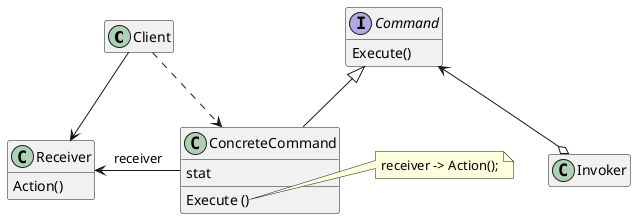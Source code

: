 
@startuml
'https://plantuml.com/class-diagram

class Client
hide Client members

class Invoker
hide Invoker members


interface Command {
    Execute()
}
hide Command members
show Command methods

class ConcreteCommand {
    stat
    Execute ()
}
note right of ConcreteCommand::Execute
  receiver -> Action();
end note

class Receiver {
    Action()
}
hide Receiver members
show Receiver methods


Client .right.> ConcreteCommand
Client --> Receiver
Command <|-- ConcreteCommand
Command <--o Invoker
Receiver <-right- ConcreteCommand  : receiver

@enduml